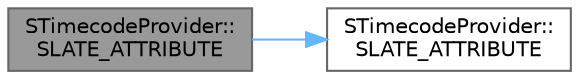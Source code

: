 digraph "STimecodeProvider::SLATE_ATTRIBUTE"
{
 // INTERACTIVE_SVG=YES
 // LATEX_PDF_SIZE
  bgcolor="transparent";
  edge [fontname=Helvetica,fontsize=10,labelfontname=Helvetica,labelfontsize=10];
  node [fontname=Helvetica,fontsize=10,shape=box,height=0.2,width=0.4];
  rankdir="LR";
  Node1 [id="Node000001",label="STimecodeProvider::\lSLATE_ATTRIBUTE",height=0.2,width=0.4,color="gray40", fillcolor="grey60", style="filled", fontcolor="black",tooltip="Override the Timecode Provider to display."];
  Node1 -> Node2 [id="edge1_Node000001_Node000002",color="steelblue1",style="solid",tooltip=" "];
  Node2 [id="Node000002",label="STimecodeProvider::\lSLATE_ATTRIBUTE",height=0.2,width=0.4,color="grey40", fillcolor="white", style="filled",URL="$d2/d11/classSTimecodeProvider.html#a04e51dd88aaeb40030e4097363c2ec2d",tooltip="The font for this TimecodeProvider text."];
}
